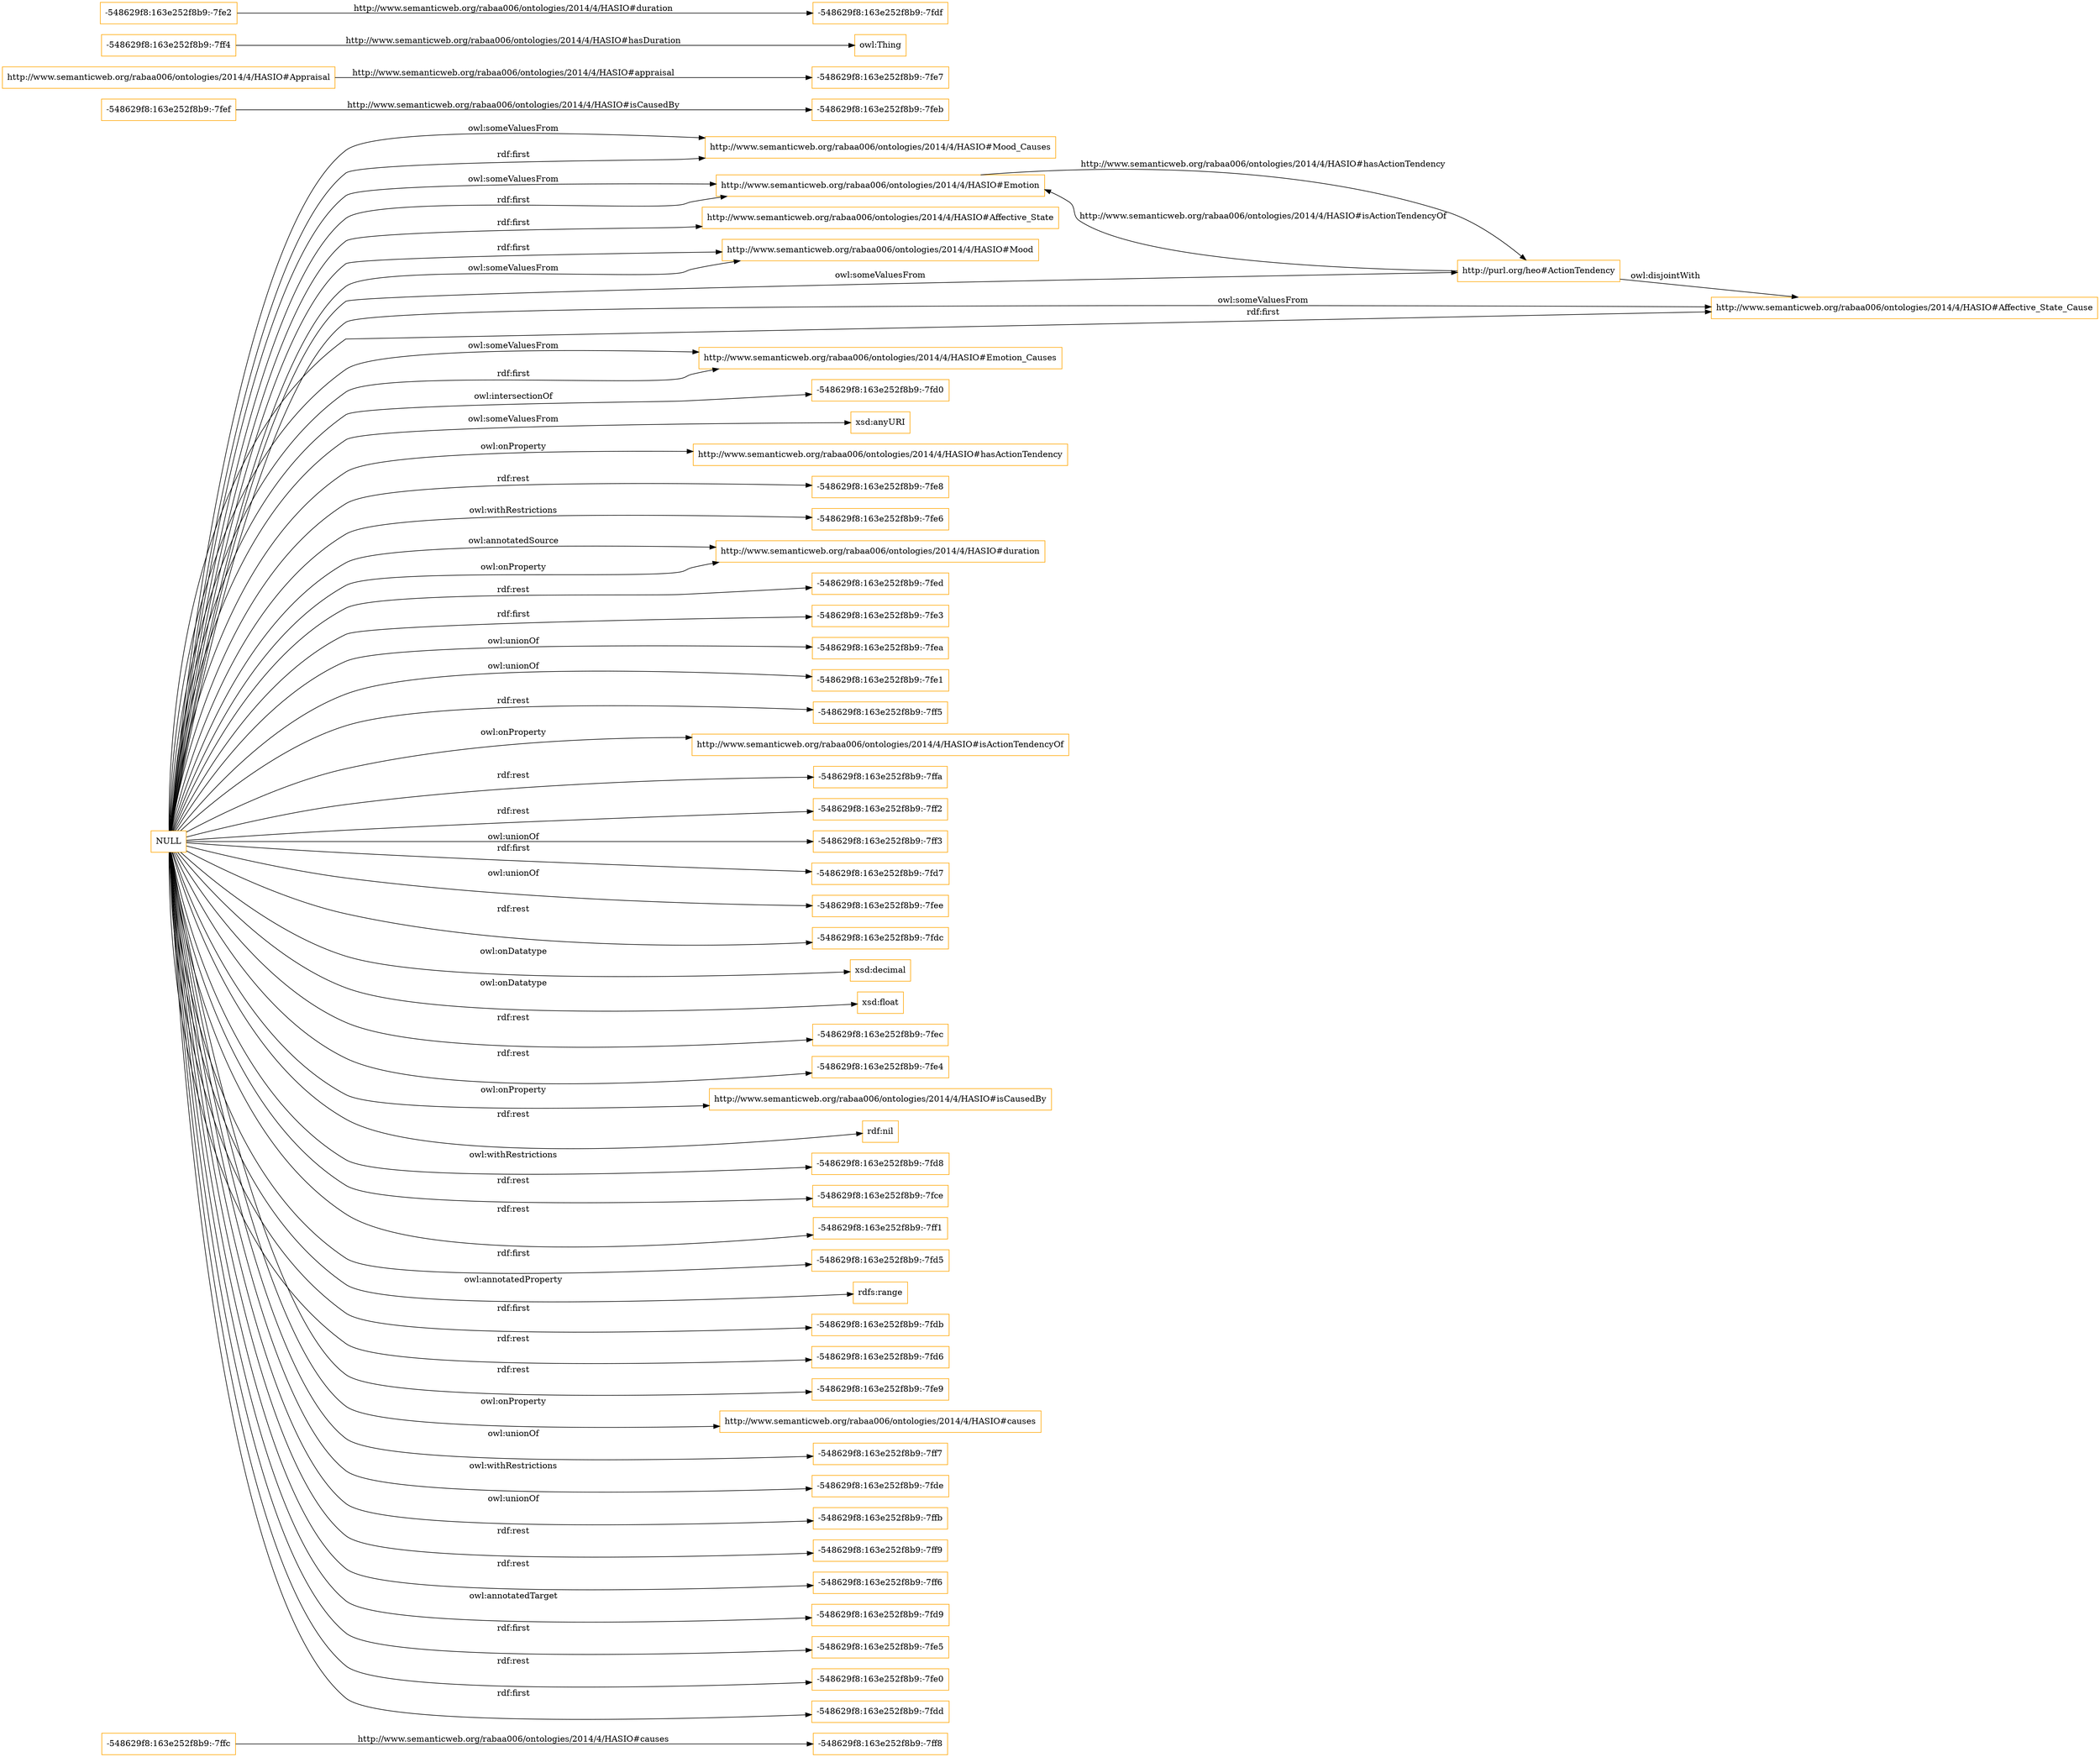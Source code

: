 digraph ar2dtool_diagram { 
rankdir=LR;
size="1501"
node [shape = rectangle, color="orange"]; "-548629f8:163e252f8b9:-7ff8" "http://www.semanticweb.org/rabaa006/ontologies/2014/4/HASIO#Mood_Causes" "http://www.semanticweb.org/rabaa006/ontologies/2014/4/HASIO#Emotion" "-548629f8:163e252f8b9:-7ffc" "http://www.semanticweb.org/rabaa006/ontologies/2014/4/HASIO#Affective_State" "http://www.semanticweb.org/rabaa006/ontologies/2014/4/HASIO#Mood" "http://www.semanticweb.org/rabaa006/ontologies/2014/4/HASIO#Affective_State_Cause" "-548629f8:163e252f8b9:-7fef" "http://www.semanticweb.org/rabaa006/ontologies/2014/4/HASIO#Appraisal" "http://purl.org/heo#ActionTendency" "-548629f8:163e252f8b9:-7ff4" "-548629f8:163e252f8b9:-7fe2" "http://www.semanticweb.org/rabaa006/ontologies/2014/4/HASIO#Emotion_Causes" "-548629f8:163e252f8b9:-7feb" ; /*classes style*/
	"http://purl.org/heo#ActionTendency" -> "http://www.semanticweb.org/rabaa006/ontologies/2014/4/HASIO#Affective_State_Cause" [ label = "owl:disjointWith" ];
	"NULL" -> "-548629f8:163e252f8b9:-7fd0" [ label = "owl:intersectionOf" ];
	"NULL" -> "http://www.semanticweb.org/rabaa006/ontologies/2014/4/HASIO#Mood_Causes" [ label = "rdf:first" ];
	"NULL" -> "xsd:anyURI" [ label = "owl:someValuesFrom" ];
	"NULL" -> "http://www.semanticweb.org/rabaa006/ontologies/2014/4/HASIO#hasActionTendency" [ label = "owl:onProperty" ];
	"NULL" -> "-548629f8:163e252f8b9:-7fe8" [ label = "rdf:rest" ];
	"NULL" -> "-548629f8:163e252f8b9:-7fe6" [ label = "owl:withRestrictions" ];
	"NULL" -> "http://www.semanticweb.org/rabaa006/ontologies/2014/4/HASIO#duration" [ label = "owl:onProperty" ];
	"NULL" -> "http://www.semanticweb.org/rabaa006/ontologies/2014/4/HASIO#Affective_State_Cause" [ label = "owl:someValuesFrom" ];
	"NULL" -> "-548629f8:163e252f8b9:-7fed" [ label = "rdf:rest" ];
	"NULL" -> "-548629f8:163e252f8b9:-7fe3" [ label = "rdf:first" ];
	"NULL" -> "-548629f8:163e252f8b9:-7fea" [ label = "owl:unionOf" ];
	"NULL" -> "-548629f8:163e252f8b9:-7fe1" [ label = "owl:unionOf" ];
	"NULL" -> "-548629f8:163e252f8b9:-7ff5" [ label = "rdf:rest" ];
	"NULL" -> "http://purl.org/heo#ActionTendency" [ label = "owl:someValuesFrom" ];
	"NULL" -> "http://www.semanticweb.org/rabaa006/ontologies/2014/4/HASIO#isActionTendencyOf" [ label = "owl:onProperty" ];
	"NULL" -> "-548629f8:163e252f8b9:-7ffa" [ label = "rdf:rest" ];
	"NULL" -> "-548629f8:163e252f8b9:-7ff2" [ label = "rdf:rest" ];
	"NULL" -> "-548629f8:163e252f8b9:-7ff3" [ label = "owl:unionOf" ];
	"NULL" -> "-548629f8:163e252f8b9:-7fd7" [ label = "rdf:first" ];
	"NULL" -> "-548629f8:163e252f8b9:-7fee" [ label = "owl:unionOf" ];
	"NULL" -> "-548629f8:163e252f8b9:-7fdc" [ label = "rdf:rest" ];
	"NULL" -> "xsd:decimal" [ label = "owl:onDatatype" ];
	"NULL" -> "xsd:float" [ label = "owl:onDatatype" ];
	"NULL" -> "-548629f8:163e252f8b9:-7fec" [ label = "rdf:rest" ];
	"NULL" -> "http://www.semanticweb.org/rabaa006/ontologies/2014/4/HASIO#Mood_Causes" [ label = "owl:someValuesFrom" ];
	"NULL" -> "-548629f8:163e252f8b9:-7fe4" [ label = "rdf:rest" ];
	"NULL" -> "http://www.semanticweb.org/rabaa006/ontologies/2014/4/HASIO#isCausedBy" [ label = "owl:onProperty" ];
	"NULL" -> "rdf:nil" [ label = "rdf:rest" ];
	"NULL" -> "-548629f8:163e252f8b9:-7fd8" [ label = "owl:withRestrictions" ];
	"NULL" -> "-548629f8:163e252f8b9:-7fce" [ label = "rdf:rest" ];
	"NULL" -> "http://www.semanticweb.org/rabaa006/ontologies/2014/4/HASIO#Mood" [ label = "owl:someValuesFrom" ];
	"NULL" -> "http://www.semanticweb.org/rabaa006/ontologies/2014/4/HASIO#Emotion_Causes" [ label = "rdf:first" ];
	"NULL" -> "-548629f8:163e252f8b9:-7ff1" [ label = "rdf:rest" ];
	"NULL" -> "-548629f8:163e252f8b9:-7fd5" [ label = "rdf:first" ];
	"NULL" -> "rdfs:range" [ label = "owl:annotatedProperty" ];
	"NULL" -> "http://www.semanticweb.org/rabaa006/ontologies/2014/4/HASIO#Affective_State_Cause" [ label = "rdf:first" ];
	"NULL" -> "http://www.semanticweb.org/rabaa006/ontologies/2014/4/HASIO#Emotion" [ label = "rdf:first" ];
	"NULL" -> "-548629f8:163e252f8b9:-7fdb" [ label = "rdf:first" ];
	"NULL" -> "-548629f8:163e252f8b9:-7fd6" [ label = "rdf:rest" ];
	"NULL" -> "-548629f8:163e252f8b9:-7fe9" [ label = "rdf:rest" ];
	"NULL" -> "http://www.semanticweb.org/rabaa006/ontologies/2014/4/HASIO#duration" [ label = "owl:annotatedSource" ];
	"NULL" -> "http://www.semanticweb.org/rabaa006/ontologies/2014/4/HASIO#causes" [ label = "owl:onProperty" ];
	"NULL" -> "-548629f8:163e252f8b9:-7ff7" [ label = "owl:unionOf" ];
	"NULL" -> "http://www.semanticweb.org/rabaa006/ontologies/2014/4/HASIO#Emotion" [ label = "owl:someValuesFrom" ];
	"NULL" -> "-548629f8:163e252f8b9:-7fde" [ label = "owl:withRestrictions" ];
	"NULL" -> "-548629f8:163e252f8b9:-7ffb" [ label = "owl:unionOf" ];
	"NULL" -> "-548629f8:163e252f8b9:-7ff9" [ label = "rdf:rest" ];
	"NULL" -> "-548629f8:163e252f8b9:-7ff6" [ label = "rdf:rest" ];
	"NULL" -> "-548629f8:163e252f8b9:-7fd9" [ label = "owl:annotatedTarget" ];
	"NULL" -> "-548629f8:163e252f8b9:-7fe5" [ label = "rdf:first" ];
	"NULL" -> "http://www.semanticweb.org/rabaa006/ontologies/2014/4/HASIO#Mood" [ label = "rdf:first" ];
	"NULL" -> "-548629f8:163e252f8b9:-7fe0" [ label = "rdf:rest" ];
	"NULL" -> "http://www.semanticweb.org/rabaa006/ontologies/2014/4/HASIO#Affective_State" [ label = "rdf:first" ];
	"NULL" -> "http://www.semanticweb.org/rabaa006/ontologies/2014/4/HASIO#Emotion_Causes" [ label = "owl:someValuesFrom" ];
	"NULL" -> "-548629f8:163e252f8b9:-7fdd" [ label = "rdf:first" ];
	"-548629f8:163e252f8b9:-7fef" -> "-548629f8:163e252f8b9:-7feb" [ label = "http://www.semanticweb.org/rabaa006/ontologies/2014/4/HASIO#isCausedBy" ];
	"http://purl.org/heo#ActionTendency" -> "http://www.semanticweb.org/rabaa006/ontologies/2014/4/HASIO#Emotion" [ label = "http://www.semanticweb.org/rabaa006/ontologies/2014/4/HASIO#isActionTendencyOf" ];
	"-548629f8:163e252f8b9:-7ffc" -> "-548629f8:163e252f8b9:-7ff8" [ label = "http://www.semanticweb.org/rabaa006/ontologies/2014/4/HASIO#causes" ];
	"http://www.semanticweb.org/rabaa006/ontologies/2014/4/HASIO#Appraisal" -> "-548629f8:163e252f8b9:-7fe7" [ label = "http://www.semanticweb.org/rabaa006/ontologies/2014/4/HASIO#appraisal" ];
	"-548629f8:163e252f8b9:-7fe2" -> "-548629f8:163e252f8b9:-7fdf" [ label = "http://www.semanticweb.org/rabaa006/ontologies/2014/4/HASIO#duration" ];
	"-548629f8:163e252f8b9:-7ff4" -> "owl:Thing" [ label = "http://www.semanticweb.org/rabaa006/ontologies/2014/4/HASIO#hasDuration" ];
	"http://www.semanticweb.org/rabaa006/ontologies/2014/4/HASIO#Emotion" -> "http://purl.org/heo#ActionTendency" [ label = "http://www.semanticweb.org/rabaa006/ontologies/2014/4/HASIO#hasActionTendency" ];

}

